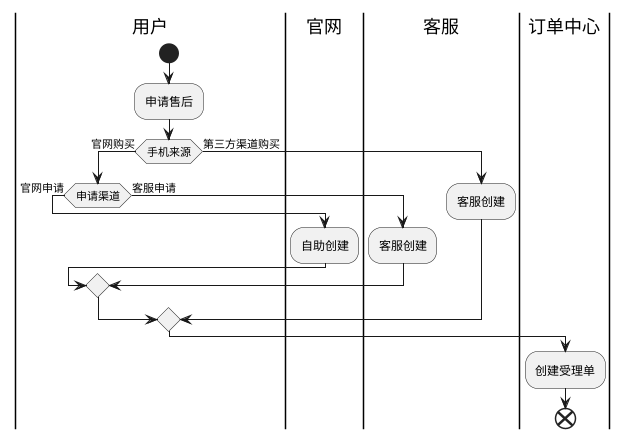 @startuml

|用户|
|官网|
|客服|
|订单中心|

|用户|
start
:申请售后;
if(手机来源)then(官网购买)
    if(申请渠道)then(官网申请)
        |官网|
        :自助创建;
    else(客服申请)
        |客服|
        :客服创建;
    endif
else(第三方渠道购买)
|客服|
:客服创建;
endif
|订单中心|
:创建受理单;
end

@enduml